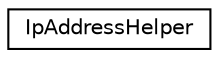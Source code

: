 digraph "Graphical Class Hierarchy"
{
 // LATEX_PDF_SIZE
  edge [fontname="Helvetica",fontsize="10",labelfontname="Helvetica",labelfontsize="10"];
  node [fontname="Helvetica",fontsize="10",shape=record];
  rankdir="LR";
  Node0 [label="IpAddressHelper",height=0.2,width=0.4,color="black", fillcolor="white", style="filled",URL="$class_ip_address_helper.html",tooltip="Helper to print a node's IP addresses."];
}

